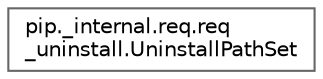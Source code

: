 digraph "Graphical Class Hierarchy"
{
 // LATEX_PDF_SIZE
  bgcolor="transparent";
  edge [fontname=Helvetica,fontsize=10,labelfontname=Helvetica,labelfontsize=10];
  node [fontname=Helvetica,fontsize=10,shape=box,height=0.2,width=0.4];
  rankdir="LR";
  Node0 [id="Node000000",label="pip._internal.req.req\l_uninstall.UninstallPathSet",height=0.2,width=0.4,color="grey40", fillcolor="white", style="filled",URL="$d4/dee/classpip_1_1__internal_1_1req_1_1req__uninstall_1_1UninstallPathSet.html",tooltip=" "];
}
